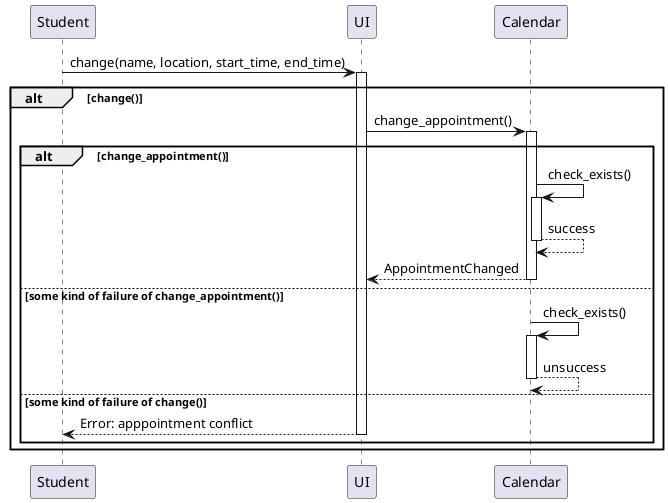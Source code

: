 @startuml

Student -> UI : change(name, location, start_time, end_time)
alt change()

activate UI
UI -> Calendar : change_appointment()
alt change_appointment()

activate Calendar 
Calendar -> Calendar : check_exists()
activate Calendar
return success 

return AppointmentChanged
else some kind of failure of change_appointment() 

Calendar -> Calendar : check_exists()
activate Calendar 
return unsuccess 
else some kind of failure of change()
return Error: apppointment conflict

deactivate Calendar 
deactivate Calendar 
deactivate UI 
end 
end

@enduml 
